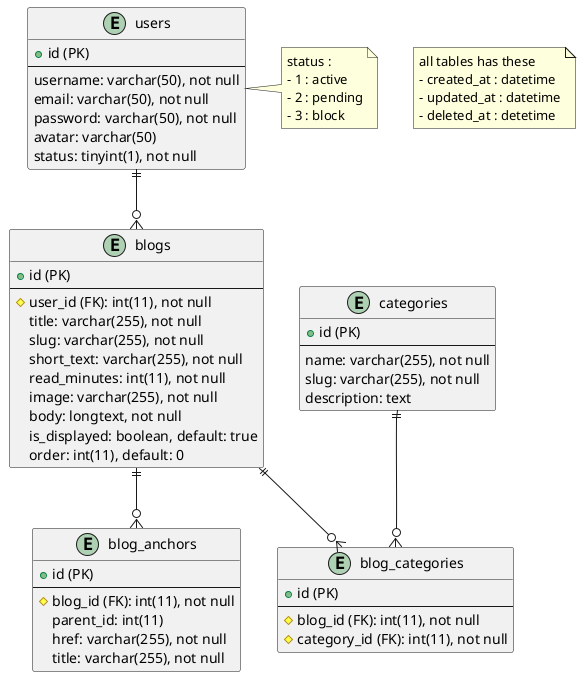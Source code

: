 @startuml
note as N1
  all tables has these 
  - created_at : datetime
  - updated_at : datetime
  - deleted_at : detetime
end note

entity users  {
  + id (PK)
  --
  username: varchar(50), not null
  email: varchar(50), not null
  password: varchar(50), not null
  avatar: varchar(50)
  status: tinyint(1), not null
}

note right of users
  status :
  - 1 : active
  - 2 : pending
  - 3 : block
end note

entity blogs {
  + id (PK)
  --
  # user_id (FK): int(11), not null
  title: varchar(255), not null
  slug: varchar(255), not null
  short_text: varchar(255), not null
  read_minutes: int(11), not null
  image: varchar(255), not null
  body: longtext, not null
  is_displayed: boolean, default: true
  order: int(11), default: 0
}

users ||-d-o{ blogs
  
entity blog_anchors {
  + id (PK)
  --
  # blog_id (FK): int(11), not null
  parent_id: int(11)
  href: varchar(255), not null
  title: varchar(255), not null
}
  
blogs ||-d-o{ blog_anchors

entity categories {
  + id (PK)
  --
  name: varchar(255), not null
  slug: varchar(255), not null
  description: text
}
  
entity blog_categories {
  + id (PK)
  --
  # blog_id (FK): int(11), not null
  # category_id (FK): int(11), not null
}
  
blogs ||-d-o{ blog_categories
categories ||-d-o{ blog_categories
@enduml